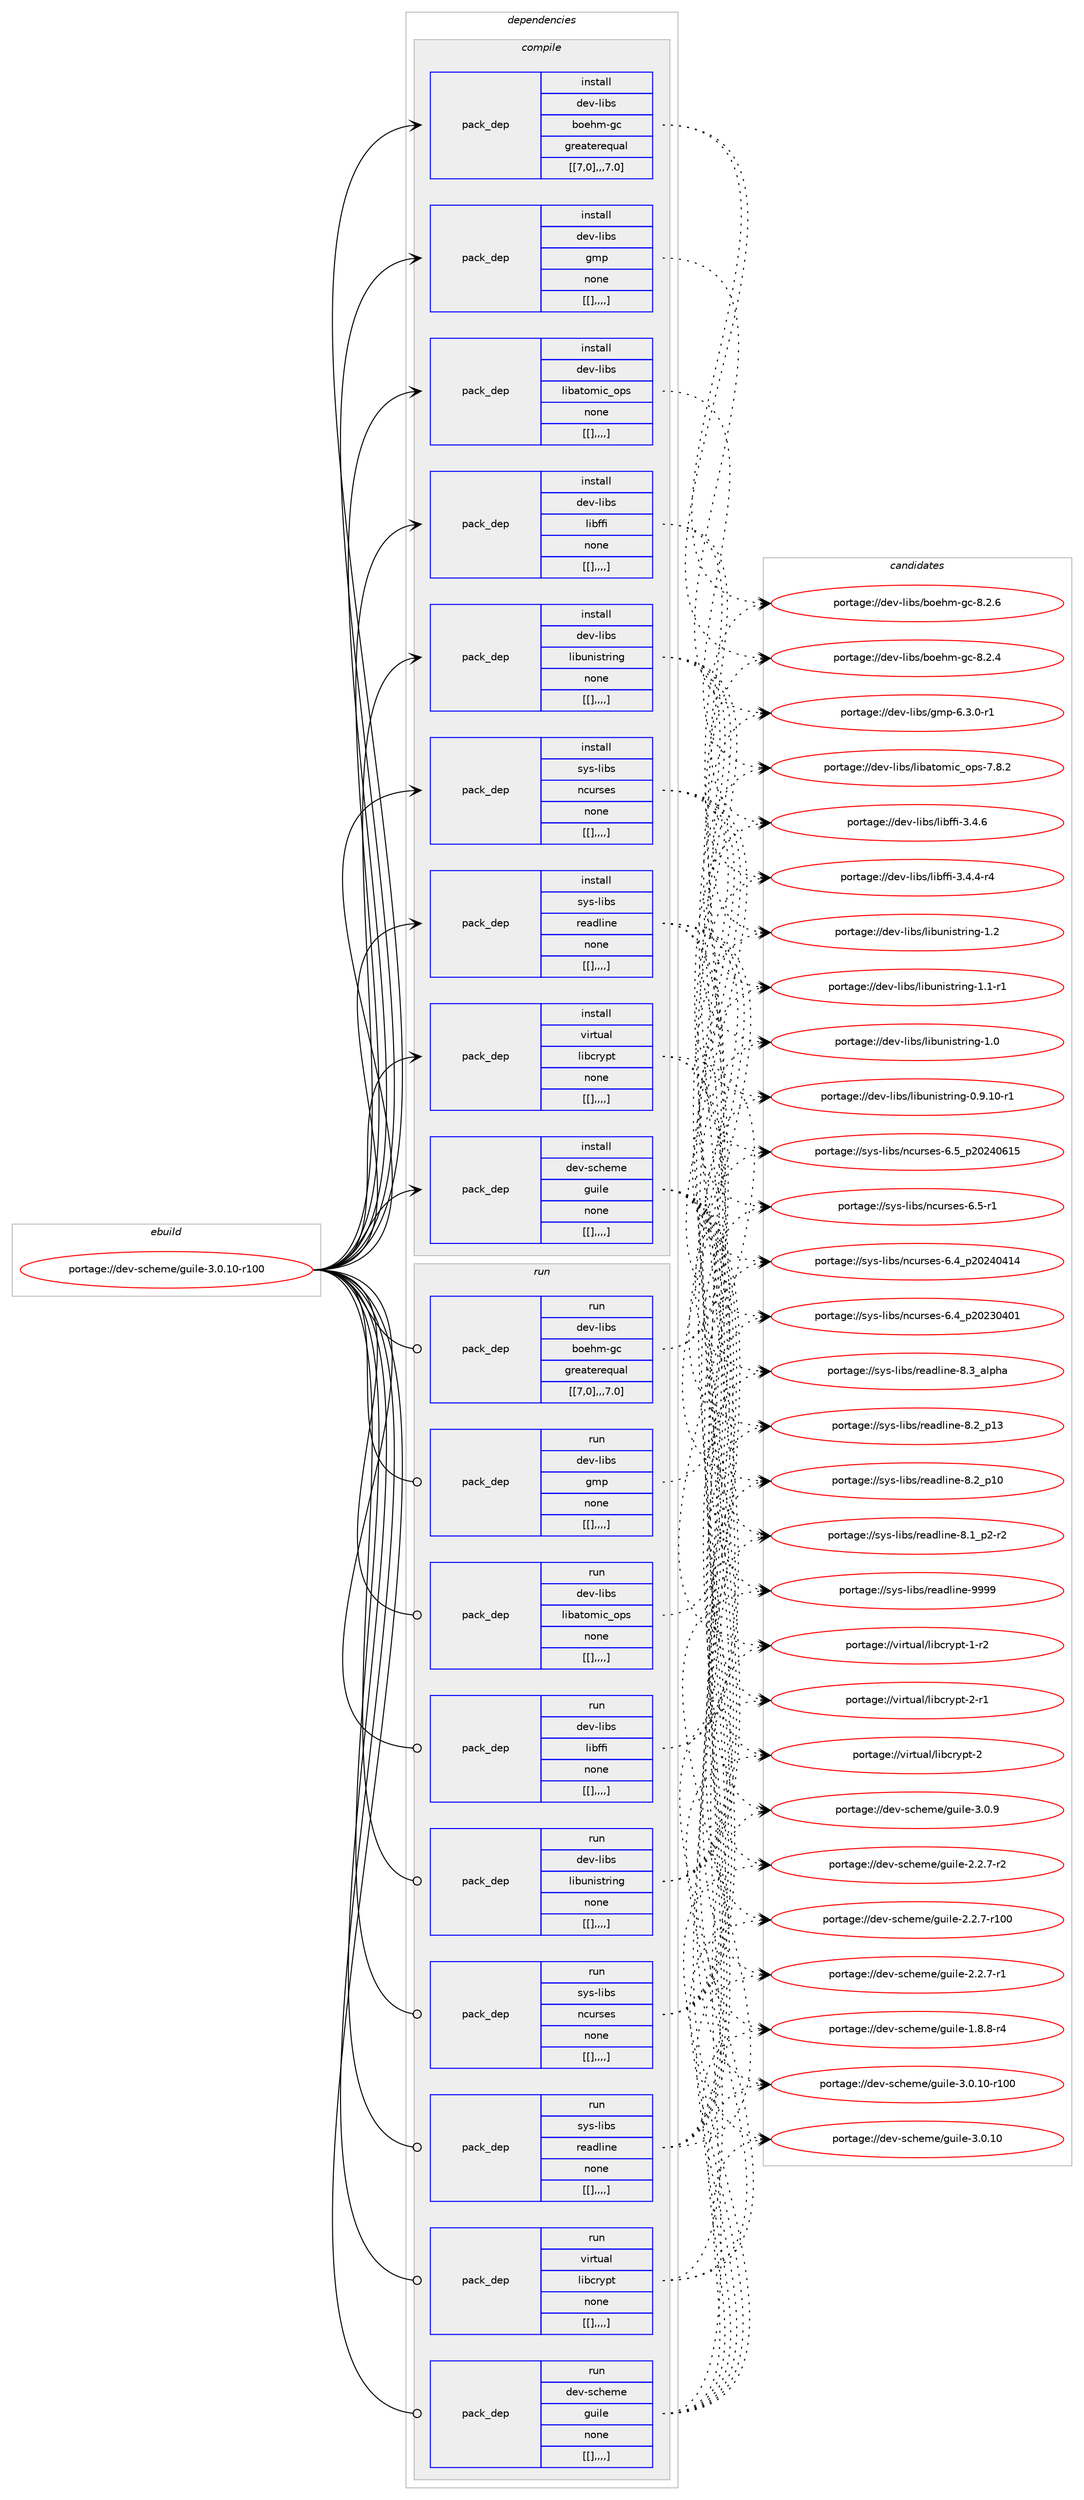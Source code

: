 digraph prolog {

# *************
# Graph options
# *************

newrank=true;
concentrate=true;
compound=true;
graph [rankdir=LR,fontname=Helvetica,fontsize=10,ranksep=1.5];#, ranksep=2.5, nodesep=0.2];
edge  [arrowhead=vee];
node  [fontname=Helvetica,fontsize=10];

# **********
# The ebuild
# **********

subgraph cluster_leftcol {
color=gray;
label=<<i>ebuild</i>>;
id [label="portage://dev-scheme/guile-3.0.10-r100", color=red, width=4, href="../dev-scheme/guile-3.0.10-r100.svg"];
}

# ****************
# The dependencies
# ****************

subgraph cluster_midcol {
color=gray;
label=<<i>dependencies</i>>;
subgraph cluster_compile {
fillcolor="#eeeeee";
style=filled;
label=<<i>compile</i>>;
subgraph pack150104 {
dependency212306 [label=<<TABLE BORDER="0" CELLBORDER="1" CELLSPACING="0" CELLPADDING="4" WIDTH="220"><TR><TD ROWSPAN="6" CELLPADDING="30">pack_dep</TD></TR><TR><TD WIDTH="110">install</TD></TR><TR><TD>dev-libs</TD></TR><TR><TD>boehm-gc</TD></TR><TR><TD>greaterequal</TD></TR><TR><TD>[[7,0],,,7.0]</TD></TR></TABLE>>, shape=none, color=blue];
}
id:e -> dependency212306:w [weight=20,style="solid",arrowhead="vee"];
subgraph pack150105 {
dependency212307 [label=<<TABLE BORDER="0" CELLBORDER="1" CELLSPACING="0" CELLPADDING="4" WIDTH="220"><TR><TD ROWSPAN="6" CELLPADDING="30">pack_dep</TD></TR><TR><TD WIDTH="110">install</TD></TR><TR><TD>dev-libs</TD></TR><TR><TD>gmp</TD></TR><TR><TD>none</TD></TR><TR><TD>[[],,,,]</TD></TR></TABLE>>, shape=none, color=blue];
}
id:e -> dependency212307:w [weight=20,style="solid",arrowhead="vee"];
subgraph pack150106 {
dependency212308 [label=<<TABLE BORDER="0" CELLBORDER="1" CELLSPACING="0" CELLPADDING="4" WIDTH="220"><TR><TD ROWSPAN="6" CELLPADDING="30">pack_dep</TD></TR><TR><TD WIDTH="110">install</TD></TR><TR><TD>dev-libs</TD></TR><TR><TD>libatomic_ops</TD></TR><TR><TD>none</TD></TR><TR><TD>[[],,,,]</TD></TR></TABLE>>, shape=none, color=blue];
}
id:e -> dependency212308:w [weight=20,style="solid",arrowhead="vee"];
subgraph pack150107 {
dependency212309 [label=<<TABLE BORDER="0" CELLBORDER="1" CELLSPACING="0" CELLPADDING="4" WIDTH="220"><TR><TD ROWSPAN="6" CELLPADDING="30">pack_dep</TD></TR><TR><TD WIDTH="110">install</TD></TR><TR><TD>dev-libs</TD></TR><TR><TD>libffi</TD></TR><TR><TD>none</TD></TR><TR><TD>[[],,,,]</TD></TR></TABLE>>, shape=none, color=blue];
}
id:e -> dependency212309:w [weight=20,style="solid",arrowhead="vee"];
subgraph pack150108 {
dependency212310 [label=<<TABLE BORDER="0" CELLBORDER="1" CELLSPACING="0" CELLPADDING="4" WIDTH="220"><TR><TD ROWSPAN="6" CELLPADDING="30">pack_dep</TD></TR><TR><TD WIDTH="110">install</TD></TR><TR><TD>dev-libs</TD></TR><TR><TD>libunistring</TD></TR><TR><TD>none</TD></TR><TR><TD>[[],,,,]</TD></TR></TABLE>>, shape=none, color=blue];
}
id:e -> dependency212310:w [weight=20,style="solid",arrowhead="vee"];
subgraph pack150109 {
dependency212311 [label=<<TABLE BORDER="0" CELLBORDER="1" CELLSPACING="0" CELLPADDING="4" WIDTH="220"><TR><TD ROWSPAN="6" CELLPADDING="30">pack_dep</TD></TR><TR><TD WIDTH="110">install</TD></TR><TR><TD>sys-libs</TD></TR><TR><TD>ncurses</TD></TR><TR><TD>none</TD></TR><TR><TD>[[],,,,]</TD></TR></TABLE>>, shape=none, color=blue];
}
id:e -> dependency212311:w [weight=20,style="solid",arrowhead="vee"];
subgraph pack150110 {
dependency212312 [label=<<TABLE BORDER="0" CELLBORDER="1" CELLSPACING="0" CELLPADDING="4" WIDTH="220"><TR><TD ROWSPAN="6" CELLPADDING="30">pack_dep</TD></TR><TR><TD WIDTH="110">install</TD></TR><TR><TD>sys-libs</TD></TR><TR><TD>readline</TD></TR><TR><TD>none</TD></TR><TR><TD>[[],,,,]</TD></TR></TABLE>>, shape=none, color=blue];
}
id:e -> dependency212312:w [weight=20,style="solid",arrowhead="vee"];
subgraph pack150111 {
dependency212313 [label=<<TABLE BORDER="0" CELLBORDER="1" CELLSPACING="0" CELLPADDING="4" WIDTH="220"><TR><TD ROWSPAN="6" CELLPADDING="30">pack_dep</TD></TR><TR><TD WIDTH="110">install</TD></TR><TR><TD>virtual</TD></TR><TR><TD>libcrypt</TD></TR><TR><TD>none</TD></TR><TR><TD>[[],,,,]</TD></TR></TABLE>>, shape=none, color=blue];
}
id:e -> dependency212313:w [weight=20,style="solid",arrowhead="vee"];
subgraph pack150112 {
dependency212314 [label=<<TABLE BORDER="0" CELLBORDER="1" CELLSPACING="0" CELLPADDING="4" WIDTH="220"><TR><TD ROWSPAN="6" CELLPADDING="30">pack_dep</TD></TR><TR><TD WIDTH="110">install</TD></TR><TR><TD>dev-scheme</TD></TR><TR><TD>guile</TD></TR><TR><TD>none</TD></TR><TR><TD>[[],,,,]</TD></TR></TABLE>>, shape=none, color=blue];
}
id:e -> dependency212314:w [weight=20,style="solid",arrowhead="vee"];
}
subgraph cluster_compileandrun {
fillcolor="#eeeeee";
style=filled;
label=<<i>compile and run</i>>;
}
subgraph cluster_run {
fillcolor="#eeeeee";
style=filled;
label=<<i>run</i>>;
subgraph pack150113 {
dependency212315 [label=<<TABLE BORDER="0" CELLBORDER="1" CELLSPACING="0" CELLPADDING="4" WIDTH="220"><TR><TD ROWSPAN="6" CELLPADDING="30">pack_dep</TD></TR><TR><TD WIDTH="110">run</TD></TR><TR><TD>dev-libs</TD></TR><TR><TD>boehm-gc</TD></TR><TR><TD>greaterequal</TD></TR><TR><TD>[[7,0],,,7.0]</TD></TR></TABLE>>, shape=none, color=blue];
}
id:e -> dependency212315:w [weight=20,style="solid",arrowhead="odot"];
subgraph pack150114 {
dependency212316 [label=<<TABLE BORDER="0" CELLBORDER="1" CELLSPACING="0" CELLPADDING="4" WIDTH="220"><TR><TD ROWSPAN="6" CELLPADDING="30">pack_dep</TD></TR><TR><TD WIDTH="110">run</TD></TR><TR><TD>dev-libs</TD></TR><TR><TD>gmp</TD></TR><TR><TD>none</TD></TR><TR><TD>[[],,,,]</TD></TR></TABLE>>, shape=none, color=blue];
}
id:e -> dependency212316:w [weight=20,style="solid",arrowhead="odot"];
subgraph pack150115 {
dependency212317 [label=<<TABLE BORDER="0" CELLBORDER="1" CELLSPACING="0" CELLPADDING="4" WIDTH="220"><TR><TD ROWSPAN="6" CELLPADDING="30">pack_dep</TD></TR><TR><TD WIDTH="110">run</TD></TR><TR><TD>dev-libs</TD></TR><TR><TD>libatomic_ops</TD></TR><TR><TD>none</TD></TR><TR><TD>[[],,,,]</TD></TR></TABLE>>, shape=none, color=blue];
}
id:e -> dependency212317:w [weight=20,style="solid",arrowhead="odot"];
subgraph pack150116 {
dependency212318 [label=<<TABLE BORDER="0" CELLBORDER="1" CELLSPACING="0" CELLPADDING="4" WIDTH="220"><TR><TD ROWSPAN="6" CELLPADDING="30">pack_dep</TD></TR><TR><TD WIDTH="110">run</TD></TR><TR><TD>dev-libs</TD></TR><TR><TD>libffi</TD></TR><TR><TD>none</TD></TR><TR><TD>[[],,,,]</TD></TR></TABLE>>, shape=none, color=blue];
}
id:e -> dependency212318:w [weight=20,style="solid",arrowhead="odot"];
subgraph pack150117 {
dependency212319 [label=<<TABLE BORDER="0" CELLBORDER="1" CELLSPACING="0" CELLPADDING="4" WIDTH="220"><TR><TD ROWSPAN="6" CELLPADDING="30">pack_dep</TD></TR><TR><TD WIDTH="110">run</TD></TR><TR><TD>dev-libs</TD></TR><TR><TD>libunistring</TD></TR><TR><TD>none</TD></TR><TR><TD>[[],,,,]</TD></TR></TABLE>>, shape=none, color=blue];
}
id:e -> dependency212319:w [weight=20,style="solid",arrowhead="odot"];
subgraph pack150118 {
dependency212320 [label=<<TABLE BORDER="0" CELLBORDER="1" CELLSPACING="0" CELLPADDING="4" WIDTH="220"><TR><TD ROWSPAN="6" CELLPADDING="30">pack_dep</TD></TR><TR><TD WIDTH="110">run</TD></TR><TR><TD>sys-libs</TD></TR><TR><TD>ncurses</TD></TR><TR><TD>none</TD></TR><TR><TD>[[],,,,]</TD></TR></TABLE>>, shape=none, color=blue];
}
id:e -> dependency212320:w [weight=20,style="solid",arrowhead="odot"];
subgraph pack150119 {
dependency212321 [label=<<TABLE BORDER="0" CELLBORDER="1" CELLSPACING="0" CELLPADDING="4" WIDTH="220"><TR><TD ROWSPAN="6" CELLPADDING="30">pack_dep</TD></TR><TR><TD WIDTH="110">run</TD></TR><TR><TD>sys-libs</TD></TR><TR><TD>readline</TD></TR><TR><TD>none</TD></TR><TR><TD>[[],,,,]</TD></TR></TABLE>>, shape=none, color=blue];
}
id:e -> dependency212321:w [weight=20,style="solid",arrowhead="odot"];
subgraph pack150120 {
dependency212322 [label=<<TABLE BORDER="0" CELLBORDER="1" CELLSPACING="0" CELLPADDING="4" WIDTH="220"><TR><TD ROWSPAN="6" CELLPADDING="30">pack_dep</TD></TR><TR><TD WIDTH="110">run</TD></TR><TR><TD>virtual</TD></TR><TR><TD>libcrypt</TD></TR><TR><TD>none</TD></TR><TR><TD>[[],,,,]</TD></TR></TABLE>>, shape=none, color=blue];
}
id:e -> dependency212322:w [weight=20,style="solid",arrowhead="odot"];
subgraph pack150121 {
dependency212323 [label=<<TABLE BORDER="0" CELLBORDER="1" CELLSPACING="0" CELLPADDING="4" WIDTH="220"><TR><TD ROWSPAN="6" CELLPADDING="30">pack_dep</TD></TR><TR><TD WIDTH="110">run</TD></TR><TR><TD>dev-scheme</TD></TR><TR><TD>guile</TD></TR><TR><TD>none</TD></TR><TR><TD>[[],,,,]</TD></TR></TABLE>>, shape=none, color=blue];
}
id:e -> dependency212323:w [weight=20,style="solid",arrowhead="odot"];
}
}

# **************
# The candidates
# **************

subgraph cluster_choices {
rank=same;
color=gray;
label=<<i>candidates</i>>;

subgraph choice150104 {
color=black;
nodesep=1;
choice100101118451081059811547981111011041094510399455646504654 [label="portage://dev-libs/boehm-gc-8.2.6", color=red, width=4,href="../dev-libs/boehm-gc-8.2.6.svg"];
choice100101118451081059811547981111011041094510399455646504652 [label="portage://dev-libs/boehm-gc-8.2.4", color=red, width=4,href="../dev-libs/boehm-gc-8.2.4.svg"];
dependency212306:e -> choice100101118451081059811547981111011041094510399455646504654:w [style=dotted,weight="100"];
dependency212306:e -> choice100101118451081059811547981111011041094510399455646504652:w [style=dotted,weight="100"];
}
subgraph choice150105 {
color=black;
nodesep=1;
choice1001011184510810598115471031091124554465146484511449 [label="portage://dev-libs/gmp-6.3.0-r1", color=red, width=4,href="../dev-libs/gmp-6.3.0-r1.svg"];
dependency212307:e -> choice1001011184510810598115471031091124554465146484511449:w [style=dotted,weight="100"];
}
subgraph choice150106 {
color=black;
nodesep=1;
choice10010111845108105981154710810598971161111091059995111112115455546564650 [label="portage://dev-libs/libatomic_ops-7.8.2", color=red, width=4,href="../dev-libs/libatomic_ops-7.8.2.svg"];
dependency212308:e -> choice10010111845108105981154710810598971161111091059995111112115455546564650:w [style=dotted,weight="100"];
}
subgraph choice150107 {
color=black;
nodesep=1;
choice10010111845108105981154710810598102102105455146524654 [label="portage://dev-libs/libffi-3.4.6", color=red, width=4,href="../dev-libs/libffi-3.4.6.svg"];
choice100101118451081059811547108105981021021054551465246524511452 [label="portage://dev-libs/libffi-3.4.4-r4", color=red, width=4,href="../dev-libs/libffi-3.4.4-r4.svg"];
dependency212309:e -> choice10010111845108105981154710810598102102105455146524654:w [style=dotted,weight="100"];
dependency212309:e -> choice100101118451081059811547108105981021021054551465246524511452:w [style=dotted,weight="100"];
}
subgraph choice150108 {
color=black;
nodesep=1;
choice1001011184510810598115471081059811711010511511611410511010345494650 [label="portage://dev-libs/libunistring-1.2", color=red, width=4,href="../dev-libs/libunistring-1.2.svg"];
choice10010111845108105981154710810598117110105115116114105110103454946494511449 [label="portage://dev-libs/libunistring-1.1-r1", color=red, width=4,href="../dev-libs/libunistring-1.1-r1.svg"];
choice1001011184510810598115471081059811711010511511611410511010345494648 [label="portage://dev-libs/libunistring-1.0", color=red, width=4,href="../dev-libs/libunistring-1.0.svg"];
choice10010111845108105981154710810598117110105115116114105110103454846574649484511449 [label="portage://dev-libs/libunistring-0.9.10-r1", color=red, width=4,href="../dev-libs/libunistring-0.9.10-r1.svg"];
dependency212310:e -> choice1001011184510810598115471081059811711010511511611410511010345494650:w [style=dotted,weight="100"];
dependency212310:e -> choice10010111845108105981154710810598117110105115116114105110103454946494511449:w [style=dotted,weight="100"];
dependency212310:e -> choice1001011184510810598115471081059811711010511511611410511010345494648:w [style=dotted,weight="100"];
dependency212310:e -> choice10010111845108105981154710810598117110105115116114105110103454846574649484511449:w [style=dotted,weight="100"];
}
subgraph choice150109 {
color=black;
nodesep=1;
choice1151211154510810598115471109911711411510111545544653951125048505248544953 [label="portage://sys-libs/ncurses-6.5_p20240615", color=red, width=4,href="../sys-libs/ncurses-6.5_p20240615.svg"];
choice11512111545108105981154711099117114115101115455446534511449 [label="portage://sys-libs/ncurses-6.5-r1", color=red, width=4,href="../sys-libs/ncurses-6.5-r1.svg"];
choice1151211154510810598115471109911711411510111545544652951125048505248524952 [label="portage://sys-libs/ncurses-6.4_p20240414", color=red, width=4,href="../sys-libs/ncurses-6.4_p20240414.svg"];
choice1151211154510810598115471109911711411510111545544652951125048505148524849 [label="portage://sys-libs/ncurses-6.4_p20230401", color=red, width=4,href="../sys-libs/ncurses-6.4_p20230401.svg"];
dependency212311:e -> choice1151211154510810598115471109911711411510111545544653951125048505248544953:w [style=dotted,weight="100"];
dependency212311:e -> choice11512111545108105981154711099117114115101115455446534511449:w [style=dotted,weight="100"];
dependency212311:e -> choice1151211154510810598115471109911711411510111545544652951125048505248524952:w [style=dotted,weight="100"];
dependency212311:e -> choice1151211154510810598115471109911711411510111545544652951125048505148524849:w [style=dotted,weight="100"];
}
subgraph choice150110 {
color=black;
nodesep=1;
choice115121115451081059811547114101971001081051101014557575757 [label="portage://sys-libs/readline-9999", color=red, width=4,href="../sys-libs/readline-9999.svg"];
choice1151211154510810598115471141019710010810511010145564651959710811210497 [label="portage://sys-libs/readline-8.3_alpha", color=red, width=4,href="../sys-libs/readline-8.3_alpha.svg"];
choice1151211154510810598115471141019710010810511010145564650951124951 [label="portage://sys-libs/readline-8.2_p13", color=red, width=4,href="../sys-libs/readline-8.2_p13.svg"];
choice1151211154510810598115471141019710010810511010145564650951124948 [label="portage://sys-libs/readline-8.2_p10", color=red, width=4,href="../sys-libs/readline-8.2_p10.svg"];
choice115121115451081059811547114101971001081051101014556464995112504511450 [label="portage://sys-libs/readline-8.1_p2-r2", color=red, width=4,href="../sys-libs/readline-8.1_p2-r2.svg"];
dependency212312:e -> choice115121115451081059811547114101971001081051101014557575757:w [style=dotted,weight="100"];
dependency212312:e -> choice1151211154510810598115471141019710010810511010145564651959710811210497:w [style=dotted,weight="100"];
dependency212312:e -> choice1151211154510810598115471141019710010810511010145564650951124951:w [style=dotted,weight="100"];
dependency212312:e -> choice1151211154510810598115471141019710010810511010145564650951124948:w [style=dotted,weight="100"];
dependency212312:e -> choice115121115451081059811547114101971001081051101014556464995112504511450:w [style=dotted,weight="100"];
}
subgraph choice150111 {
color=black;
nodesep=1;
choice1181051141161179710847108105989911412111211645504511449 [label="portage://virtual/libcrypt-2-r1", color=red, width=4,href="../virtual/libcrypt-2-r1.svg"];
choice118105114116117971084710810598991141211121164550 [label="portage://virtual/libcrypt-2", color=red, width=4,href="../virtual/libcrypt-2.svg"];
choice1181051141161179710847108105989911412111211645494511450 [label="portage://virtual/libcrypt-1-r2", color=red, width=4,href="../virtual/libcrypt-1-r2.svg"];
dependency212313:e -> choice1181051141161179710847108105989911412111211645504511449:w [style=dotted,weight="100"];
dependency212313:e -> choice118105114116117971084710810598991141211121164550:w [style=dotted,weight="100"];
dependency212313:e -> choice1181051141161179710847108105989911412111211645494511450:w [style=dotted,weight="100"];
}
subgraph choice150112 {
color=black;
nodesep=1;
choice1001011184511599104101109101471031171051081014551464846494845114494848 [label="portage://dev-scheme/guile-3.0.10-r100", color=red, width=4,href="../dev-scheme/guile-3.0.10-r100.svg"];
choice10010111845115991041011091014710311710510810145514648464948 [label="portage://dev-scheme/guile-3.0.10", color=red, width=4,href="../dev-scheme/guile-3.0.10.svg"];
choice100101118451159910410110910147103117105108101455146484657 [label="portage://dev-scheme/guile-3.0.9", color=red, width=4,href="../dev-scheme/guile-3.0.9.svg"];
choice1001011184511599104101109101471031171051081014550465046554511450 [label="portage://dev-scheme/guile-2.2.7-r2", color=red, width=4,href="../dev-scheme/guile-2.2.7-r2.svg"];
choice10010111845115991041011091014710311710510810145504650465545114494848 [label="portage://dev-scheme/guile-2.2.7-r100", color=red, width=4,href="../dev-scheme/guile-2.2.7-r100.svg"];
choice1001011184511599104101109101471031171051081014550465046554511449 [label="portage://dev-scheme/guile-2.2.7-r1", color=red, width=4,href="../dev-scheme/guile-2.2.7-r1.svg"];
choice1001011184511599104101109101471031171051081014549465646564511452 [label="portage://dev-scheme/guile-1.8.8-r4", color=red, width=4,href="../dev-scheme/guile-1.8.8-r4.svg"];
dependency212314:e -> choice1001011184511599104101109101471031171051081014551464846494845114494848:w [style=dotted,weight="100"];
dependency212314:e -> choice10010111845115991041011091014710311710510810145514648464948:w [style=dotted,weight="100"];
dependency212314:e -> choice100101118451159910410110910147103117105108101455146484657:w [style=dotted,weight="100"];
dependency212314:e -> choice1001011184511599104101109101471031171051081014550465046554511450:w [style=dotted,weight="100"];
dependency212314:e -> choice10010111845115991041011091014710311710510810145504650465545114494848:w [style=dotted,weight="100"];
dependency212314:e -> choice1001011184511599104101109101471031171051081014550465046554511449:w [style=dotted,weight="100"];
dependency212314:e -> choice1001011184511599104101109101471031171051081014549465646564511452:w [style=dotted,weight="100"];
}
subgraph choice150113 {
color=black;
nodesep=1;
choice100101118451081059811547981111011041094510399455646504654 [label="portage://dev-libs/boehm-gc-8.2.6", color=red, width=4,href="../dev-libs/boehm-gc-8.2.6.svg"];
choice100101118451081059811547981111011041094510399455646504652 [label="portage://dev-libs/boehm-gc-8.2.4", color=red, width=4,href="../dev-libs/boehm-gc-8.2.4.svg"];
dependency212315:e -> choice100101118451081059811547981111011041094510399455646504654:w [style=dotted,weight="100"];
dependency212315:e -> choice100101118451081059811547981111011041094510399455646504652:w [style=dotted,weight="100"];
}
subgraph choice150114 {
color=black;
nodesep=1;
choice1001011184510810598115471031091124554465146484511449 [label="portage://dev-libs/gmp-6.3.0-r1", color=red, width=4,href="../dev-libs/gmp-6.3.0-r1.svg"];
dependency212316:e -> choice1001011184510810598115471031091124554465146484511449:w [style=dotted,weight="100"];
}
subgraph choice150115 {
color=black;
nodesep=1;
choice10010111845108105981154710810598971161111091059995111112115455546564650 [label="portage://dev-libs/libatomic_ops-7.8.2", color=red, width=4,href="../dev-libs/libatomic_ops-7.8.2.svg"];
dependency212317:e -> choice10010111845108105981154710810598971161111091059995111112115455546564650:w [style=dotted,weight="100"];
}
subgraph choice150116 {
color=black;
nodesep=1;
choice10010111845108105981154710810598102102105455146524654 [label="portage://dev-libs/libffi-3.4.6", color=red, width=4,href="../dev-libs/libffi-3.4.6.svg"];
choice100101118451081059811547108105981021021054551465246524511452 [label="portage://dev-libs/libffi-3.4.4-r4", color=red, width=4,href="../dev-libs/libffi-3.4.4-r4.svg"];
dependency212318:e -> choice10010111845108105981154710810598102102105455146524654:w [style=dotted,weight="100"];
dependency212318:e -> choice100101118451081059811547108105981021021054551465246524511452:w [style=dotted,weight="100"];
}
subgraph choice150117 {
color=black;
nodesep=1;
choice1001011184510810598115471081059811711010511511611410511010345494650 [label="portage://dev-libs/libunistring-1.2", color=red, width=4,href="../dev-libs/libunistring-1.2.svg"];
choice10010111845108105981154710810598117110105115116114105110103454946494511449 [label="portage://dev-libs/libunistring-1.1-r1", color=red, width=4,href="../dev-libs/libunistring-1.1-r1.svg"];
choice1001011184510810598115471081059811711010511511611410511010345494648 [label="portage://dev-libs/libunistring-1.0", color=red, width=4,href="../dev-libs/libunistring-1.0.svg"];
choice10010111845108105981154710810598117110105115116114105110103454846574649484511449 [label="portage://dev-libs/libunistring-0.9.10-r1", color=red, width=4,href="../dev-libs/libunistring-0.9.10-r1.svg"];
dependency212319:e -> choice1001011184510810598115471081059811711010511511611410511010345494650:w [style=dotted,weight="100"];
dependency212319:e -> choice10010111845108105981154710810598117110105115116114105110103454946494511449:w [style=dotted,weight="100"];
dependency212319:e -> choice1001011184510810598115471081059811711010511511611410511010345494648:w [style=dotted,weight="100"];
dependency212319:e -> choice10010111845108105981154710810598117110105115116114105110103454846574649484511449:w [style=dotted,weight="100"];
}
subgraph choice150118 {
color=black;
nodesep=1;
choice1151211154510810598115471109911711411510111545544653951125048505248544953 [label="portage://sys-libs/ncurses-6.5_p20240615", color=red, width=4,href="../sys-libs/ncurses-6.5_p20240615.svg"];
choice11512111545108105981154711099117114115101115455446534511449 [label="portage://sys-libs/ncurses-6.5-r1", color=red, width=4,href="../sys-libs/ncurses-6.5-r1.svg"];
choice1151211154510810598115471109911711411510111545544652951125048505248524952 [label="portage://sys-libs/ncurses-6.4_p20240414", color=red, width=4,href="../sys-libs/ncurses-6.4_p20240414.svg"];
choice1151211154510810598115471109911711411510111545544652951125048505148524849 [label="portage://sys-libs/ncurses-6.4_p20230401", color=red, width=4,href="../sys-libs/ncurses-6.4_p20230401.svg"];
dependency212320:e -> choice1151211154510810598115471109911711411510111545544653951125048505248544953:w [style=dotted,weight="100"];
dependency212320:e -> choice11512111545108105981154711099117114115101115455446534511449:w [style=dotted,weight="100"];
dependency212320:e -> choice1151211154510810598115471109911711411510111545544652951125048505248524952:w [style=dotted,weight="100"];
dependency212320:e -> choice1151211154510810598115471109911711411510111545544652951125048505148524849:w [style=dotted,weight="100"];
}
subgraph choice150119 {
color=black;
nodesep=1;
choice115121115451081059811547114101971001081051101014557575757 [label="portage://sys-libs/readline-9999", color=red, width=4,href="../sys-libs/readline-9999.svg"];
choice1151211154510810598115471141019710010810511010145564651959710811210497 [label="portage://sys-libs/readline-8.3_alpha", color=red, width=4,href="../sys-libs/readline-8.3_alpha.svg"];
choice1151211154510810598115471141019710010810511010145564650951124951 [label="portage://sys-libs/readline-8.2_p13", color=red, width=4,href="../sys-libs/readline-8.2_p13.svg"];
choice1151211154510810598115471141019710010810511010145564650951124948 [label="portage://sys-libs/readline-8.2_p10", color=red, width=4,href="../sys-libs/readline-8.2_p10.svg"];
choice115121115451081059811547114101971001081051101014556464995112504511450 [label="portage://sys-libs/readline-8.1_p2-r2", color=red, width=4,href="../sys-libs/readline-8.1_p2-r2.svg"];
dependency212321:e -> choice115121115451081059811547114101971001081051101014557575757:w [style=dotted,weight="100"];
dependency212321:e -> choice1151211154510810598115471141019710010810511010145564651959710811210497:w [style=dotted,weight="100"];
dependency212321:e -> choice1151211154510810598115471141019710010810511010145564650951124951:w [style=dotted,weight="100"];
dependency212321:e -> choice1151211154510810598115471141019710010810511010145564650951124948:w [style=dotted,weight="100"];
dependency212321:e -> choice115121115451081059811547114101971001081051101014556464995112504511450:w [style=dotted,weight="100"];
}
subgraph choice150120 {
color=black;
nodesep=1;
choice1181051141161179710847108105989911412111211645504511449 [label="portage://virtual/libcrypt-2-r1", color=red, width=4,href="../virtual/libcrypt-2-r1.svg"];
choice118105114116117971084710810598991141211121164550 [label="portage://virtual/libcrypt-2", color=red, width=4,href="../virtual/libcrypt-2.svg"];
choice1181051141161179710847108105989911412111211645494511450 [label="portage://virtual/libcrypt-1-r2", color=red, width=4,href="../virtual/libcrypt-1-r2.svg"];
dependency212322:e -> choice1181051141161179710847108105989911412111211645504511449:w [style=dotted,weight="100"];
dependency212322:e -> choice118105114116117971084710810598991141211121164550:w [style=dotted,weight="100"];
dependency212322:e -> choice1181051141161179710847108105989911412111211645494511450:w [style=dotted,weight="100"];
}
subgraph choice150121 {
color=black;
nodesep=1;
choice1001011184511599104101109101471031171051081014551464846494845114494848 [label="portage://dev-scheme/guile-3.0.10-r100", color=red, width=4,href="../dev-scheme/guile-3.0.10-r100.svg"];
choice10010111845115991041011091014710311710510810145514648464948 [label="portage://dev-scheme/guile-3.0.10", color=red, width=4,href="../dev-scheme/guile-3.0.10.svg"];
choice100101118451159910410110910147103117105108101455146484657 [label="portage://dev-scheme/guile-3.0.9", color=red, width=4,href="../dev-scheme/guile-3.0.9.svg"];
choice1001011184511599104101109101471031171051081014550465046554511450 [label="portage://dev-scheme/guile-2.2.7-r2", color=red, width=4,href="../dev-scheme/guile-2.2.7-r2.svg"];
choice10010111845115991041011091014710311710510810145504650465545114494848 [label="portage://dev-scheme/guile-2.2.7-r100", color=red, width=4,href="../dev-scheme/guile-2.2.7-r100.svg"];
choice1001011184511599104101109101471031171051081014550465046554511449 [label="portage://dev-scheme/guile-2.2.7-r1", color=red, width=4,href="../dev-scheme/guile-2.2.7-r1.svg"];
choice1001011184511599104101109101471031171051081014549465646564511452 [label="portage://dev-scheme/guile-1.8.8-r4", color=red, width=4,href="../dev-scheme/guile-1.8.8-r4.svg"];
dependency212323:e -> choice1001011184511599104101109101471031171051081014551464846494845114494848:w [style=dotted,weight="100"];
dependency212323:e -> choice10010111845115991041011091014710311710510810145514648464948:w [style=dotted,weight="100"];
dependency212323:e -> choice100101118451159910410110910147103117105108101455146484657:w [style=dotted,weight="100"];
dependency212323:e -> choice1001011184511599104101109101471031171051081014550465046554511450:w [style=dotted,weight="100"];
dependency212323:e -> choice10010111845115991041011091014710311710510810145504650465545114494848:w [style=dotted,weight="100"];
dependency212323:e -> choice1001011184511599104101109101471031171051081014550465046554511449:w [style=dotted,weight="100"];
dependency212323:e -> choice1001011184511599104101109101471031171051081014549465646564511452:w [style=dotted,weight="100"];
}
}

}
